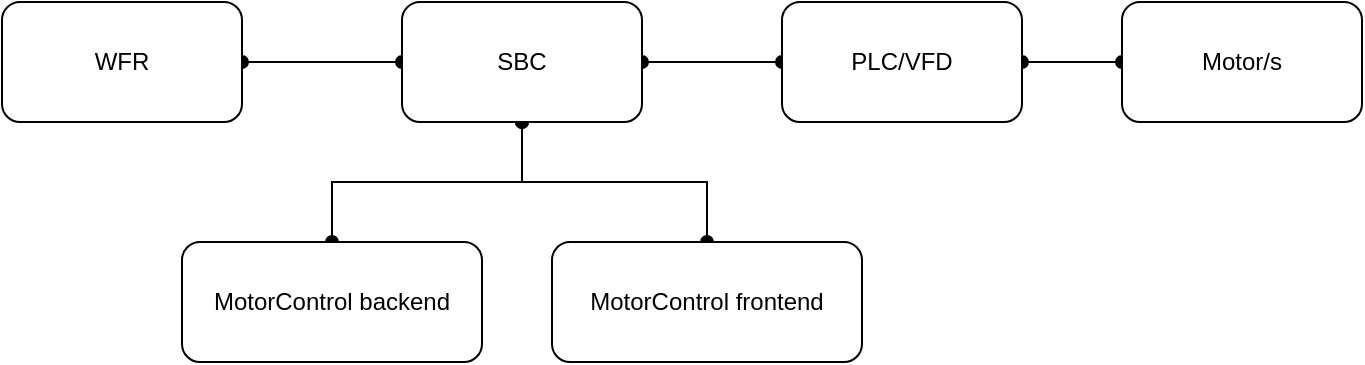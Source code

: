 <mxfile version="20.5.3" type="device"><diagram id="Y0V7YRWzcImHzIU6T8pf" name="architecture"><mxGraphModel dx="946" dy="645" grid="1" gridSize="10" guides="1" tooltips="1" connect="1" arrows="1" fold="1" page="1" pageScale="1" pageWidth="850" pageHeight="1100" math="0" shadow="0"><root><mxCell id="0"/><mxCell id="1" parent="0"/><mxCell id="BrByUj-mqZnUE_gX4GOD-3" style="edgeStyle=orthogonalEdgeStyle;rounded=0;orthogonalLoop=1;jettySize=auto;html=1;startArrow=oval;startFill=1;endArrow=oval;endFill=1;" parent="1" source="BrByUj-mqZnUE_gX4GOD-1" target="BrByUj-mqZnUE_gX4GOD-2" edge="1"><mxGeometry relative="1" as="geometry"/></mxCell><mxCell id="BrByUj-mqZnUE_gX4GOD-1" value="WFR" style="rounded=1;whiteSpace=wrap;html=1;" parent="1" vertex="1"><mxGeometry x="85" y="140" width="120" height="60" as="geometry"/></mxCell><mxCell id="BrByUj-mqZnUE_gX4GOD-5" style="edgeStyle=orthogonalEdgeStyle;rounded=0;orthogonalLoop=1;jettySize=auto;html=1;startArrow=oval;startFill=1;endArrow=oval;endFill=1;" parent="1" source="BrByUj-mqZnUE_gX4GOD-2" target="BrByUj-mqZnUE_gX4GOD-4" edge="1"><mxGeometry relative="1" as="geometry"/></mxCell><mxCell id="BrByUj-mqZnUE_gX4GOD-9" style="edgeStyle=orthogonalEdgeStyle;rounded=0;orthogonalLoop=1;jettySize=auto;html=1;startArrow=oval;startFill=1;endArrow=oval;endFill=1;" parent="1" source="BrByUj-mqZnUE_gX4GOD-2" target="BrByUj-mqZnUE_gX4GOD-8" edge="1"><mxGeometry relative="1" as="geometry"/></mxCell><mxCell id="BrByUj-mqZnUE_gX4GOD-11" style="edgeStyle=orthogonalEdgeStyle;rounded=0;orthogonalLoop=1;jettySize=auto;html=1;startArrow=oval;startFill=1;endArrow=oval;endFill=1;" parent="1" source="BrByUj-mqZnUE_gX4GOD-2" target="BrByUj-mqZnUE_gX4GOD-10" edge="1"><mxGeometry relative="1" as="geometry"/></mxCell><mxCell id="BrByUj-mqZnUE_gX4GOD-2" value="SBC" style="rounded=1;whiteSpace=wrap;html=1;" parent="1" vertex="1"><mxGeometry x="285" y="140" width="120" height="60" as="geometry"/></mxCell><mxCell id="BrByUj-mqZnUE_gX4GOD-7" style="edgeStyle=orthogonalEdgeStyle;rounded=0;orthogonalLoop=1;jettySize=auto;html=1;startArrow=oval;startFill=1;endArrow=oval;endFill=1;" parent="1" source="BrByUj-mqZnUE_gX4GOD-4" target="BrByUj-mqZnUE_gX4GOD-6" edge="1"><mxGeometry relative="1" as="geometry"/></mxCell><mxCell id="BrByUj-mqZnUE_gX4GOD-4" value="PLC/VFD" style="rounded=1;whiteSpace=wrap;html=1;" parent="1" vertex="1"><mxGeometry x="475" y="140" width="120" height="60" as="geometry"/></mxCell><mxCell id="BrByUj-mqZnUE_gX4GOD-6" value="Motor/s" style="rounded=1;whiteSpace=wrap;html=1;" parent="1" vertex="1"><mxGeometry x="645" y="140" width="120" height="60" as="geometry"/></mxCell><mxCell id="BrByUj-mqZnUE_gX4GOD-8" value="MotorControl backend" style="rounded=1;whiteSpace=wrap;html=1;" parent="1" vertex="1"><mxGeometry x="175" y="260" width="150" height="60" as="geometry"/></mxCell><mxCell id="BrByUj-mqZnUE_gX4GOD-10" value="MotorControl frontend" style="rounded=1;whiteSpace=wrap;html=1;" parent="1" vertex="1"><mxGeometry x="360" y="260" width="155" height="60" as="geometry"/></mxCell></root></mxGraphModel></diagram></mxfile>